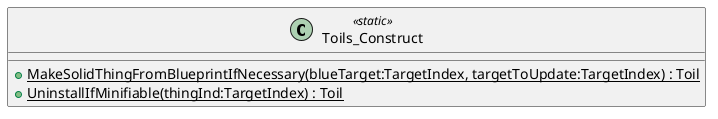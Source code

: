 @startuml
class Toils_Construct <<static>> {
    + {static} MakeSolidThingFromBlueprintIfNecessary(blueTarget:TargetIndex, targetToUpdate:TargetIndex) : Toil
    + {static} UninstallIfMinifiable(thingInd:TargetIndex) : Toil
}
@enduml

